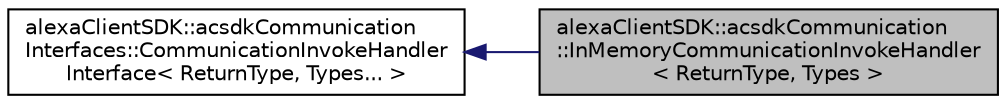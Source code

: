 digraph "alexaClientSDK::acsdkCommunication::InMemoryCommunicationInvokeHandler&lt; ReturnType, Types &gt;"
{
 // LATEX_PDF_SIZE
  edge [fontname="Helvetica",fontsize="10",labelfontname="Helvetica",labelfontsize="10"];
  node [fontname="Helvetica",fontsize="10",shape=record];
  rankdir="LR";
  Node1 [label="alexaClientSDK::acsdkCommunication\l::InMemoryCommunicationInvokeHandler\l\< ReturnType, Types \>",height=0.2,width=0.4,color="black", fillcolor="grey75", style="filled", fontcolor="black",tooltip=" "];
  Node2 -> Node1 [dir="back",color="midnightblue",fontsize="10",style="solid",fontname="Helvetica"];
  Node2 [label="alexaClientSDK::acsdkCommunication\lInterfaces::CommunicationInvokeHandler\lInterface\< ReturnType, Types... \>",height=0.2,width=0.4,color="black", fillcolor="white", style="filled",URL="$classalexa_client_s_d_k_1_1acsdk_communication_interfaces_1_1_communication_invoke_handler_interface.html",tooltip=" "];
}
